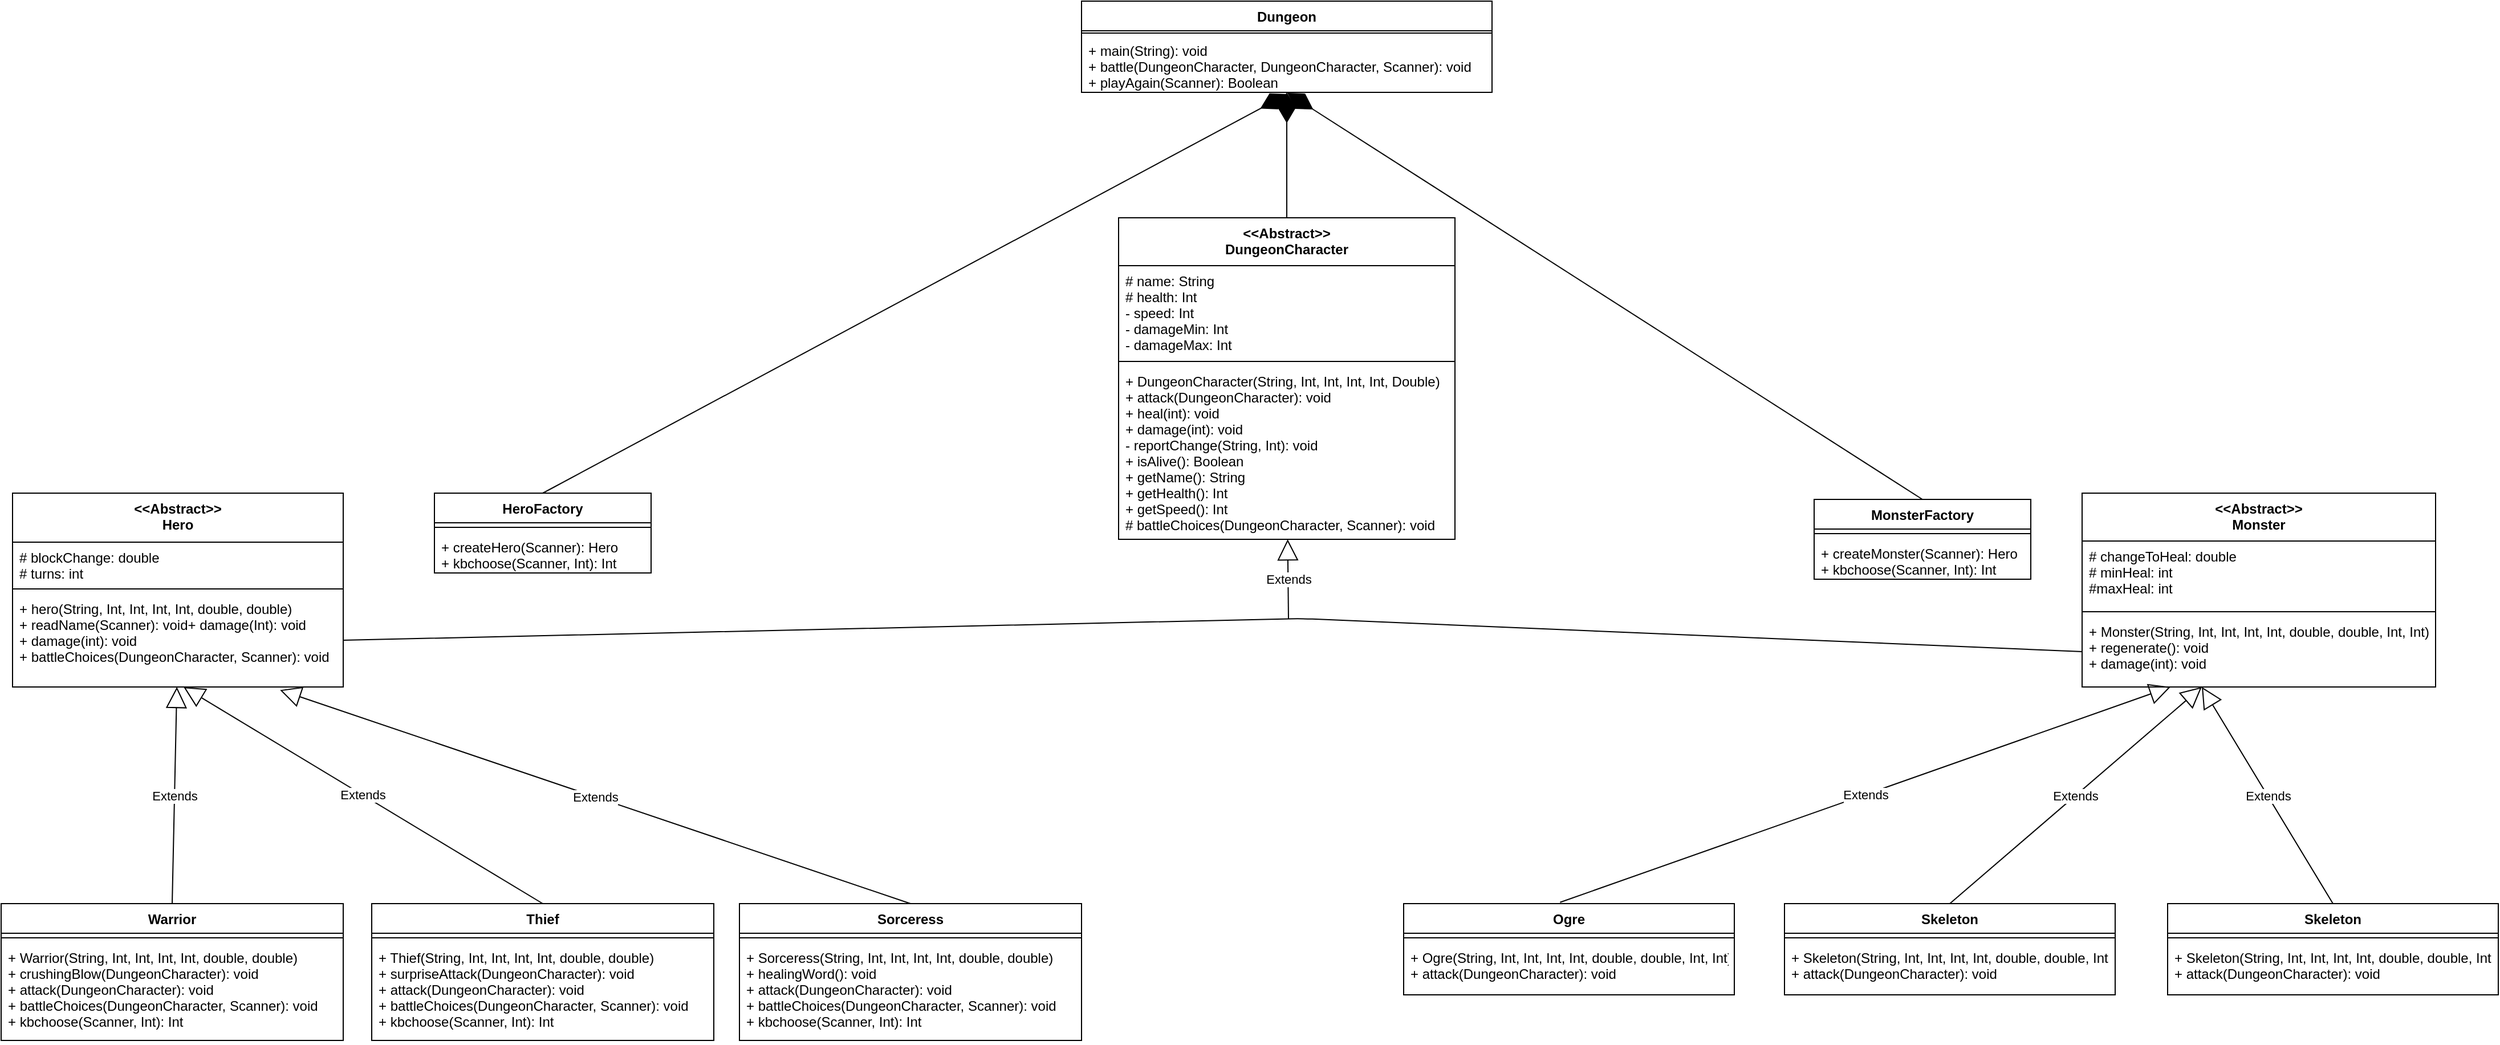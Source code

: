 <mxfile version="12.2.9" type="github" pages="1"><diagram id="sV3SKE_IIjsxvVKE6YBT" name="Page-1"><mxGraphModel dx="4180" dy="1369" grid="1" gridSize="10" guides="1" tooltips="1" connect="1" arrows="1" fold="1" page="1" pageScale="1" pageWidth="850" pageHeight="1100" math="0" shadow="0"><root><mxCell id="0"/><mxCell id="1" parent="0"/><mxCell id="hXJLHhJ9virQ9G_ziZrE-2" value="Dungeon" style="swimlane;fontStyle=1;align=center;verticalAlign=top;childLayout=stackLayout;horizontal=1;startSize=26;horizontalStack=0;resizeParent=1;resizeParentMax=0;resizeLast=0;collapsible=1;marginBottom=0;" vertex="1" parent="1"><mxGeometry x="-662.5" y="70" width="360" height="80" as="geometry"/></mxCell><mxCell id="hXJLHhJ9virQ9G_ziZrE-4" value="" style="line;strokeWidth=1;fillColor=none;align=center;verticalAlign=middle;spacingTop=-1;spacingLeft=3;spacingRight=3;rotatable=0;labelPosition=right;points=[];portConstraint=eastwest;" vertex="1" parent="hXJLHhJ9virQ9G_ziZrE-2"><mxGeometry y="26" width="360" height="4" as="geometry"/></mxCell><mxCell id="hXJLHhJ9virQ9G_ziZrE-5" value="+ main(String): void&#xA;+ battle(DungeonCharacter, DungeonCharacter, Scanner): void&#xA;+ playAgain(Scanner): Boolean" style="text;strokeColor=none;fillColor=none;align=left;verticalAlign=top;spacingLeft=4;spacingRight=4;overflow=hidden;rotatable=0;points=[[0,0.5],[1,0.5]];portConstraint=eastwest;" vertex="1" parent="hXJLHhJ9virQ9G_ziZrE-2"><mxGeometry y="30" width="360" height="50" as="geometry"/></mxCell><mxCell id="hXJLHhJ9virQ9G_ziZrE-6" value="&lt;&lt;Abstract&gt;&gt;&#xA;DungeonCharacter" style="swimlane;fontStyle=1;align=center;verticalAlign=top;childLayout=stackLayout;horizontal=1;startSize=42;horizontalStack=0;resizeParent=1;resizeParentMax=0;resizeLast=0;collapsible=1;marginBottom=0;" vertex="1" parent="1"><mxGeometry x="-630" y="260" width="295" height="282" as="geometry"/></mxCell><mxCell id="hXJLHhJ9virQ9G_ziZrE-7" value="# name: String&#xA;# health: Int&#xA;- speed: Int&#xA;- damageMin: Int&#xA;- damageMax: Int&#xA;" style="text;strokeColor=none;fillColor=none;align=left;verticalAlign=top;spacingLeft=4;spacingRight=4;overflow=hidden;rotatable=0;points=[[0,0.5],[1,0.5]];portConstraint=eastwest;" vertex="1" parent="hXJLHhJ9virQ9G_ziZrE-6"><mxGeometry y="42" width="295" height="80" as="geometry"/></mxCell><mxCell id="hXJLHhJ9virQ9G_ziZrE-8" value="" style="line;strokeWidth=1;fillColor=none;align=left;verticalAlign=middle;spacingTop=-1;spacingLeft=3;spacingRight=3;rotatable=0;labelPosition=right;points=[];portConstraint=eastwest;" vertex="1" parent="hXJLHhJ9virQ9G_ziZrE-6"><mxGeometry y="122" width="295" height="8" as="geometry"/></mxCell><mxCell id="hXJLHhJ9virQ9G_ziZrE-9" value="+ DungeonCharacter(String, Int, Int, Int, Int, Double)&#xA;+ attack(DungeonCharacter): void&#xA;+ heal(int): void&#xA;+ damage(int): void&#xA;- reportChange(String, Int): void&#xA;+ isAlive(): Boolean&#xA;+ getName(): String&#xA;+ getHealth(): Int&#xA;+ getSpeed(): Int&#xA;# battleChoices(DungeonCharacter, Scanner): void&#xA;" style="text;strokeColor=none;fillColor=none;align=left;verticalAlign=top;spacingLeft=4;spacingRight=4;overflow=hidden;rotatable=0;points=[[0,0.5],[1,0.5]];portConstraint=eastwest;" vertex="1" parent="hXJLHhJ9virQ9G_ziZrE-6"><mxGeometry y="130" width="295" height="152" as="geometry"/></mxCell><mxCell id="hXJLHhJ9virQ9G_ziZrE-11" value="&lt;&lt;Abstract&gt;&gt;&#xA;Hero" style="swimlane;fontStyle=1;align=center;verticalAlign=top;childLayout=stackLayout;horizontal=1;startSize=43;horizontalStack=0;resizeParent=1;resizeParentMax=0;resizeLast=0;collapsible=1;marginBottom=0;" vertex="1" parent="1"><mxGeometry x="-1600" y="501.5" width="290" height="170" as="geometry"/></mxCell><mxCell id="hXJLHhJ9virQ9G_ziZrE-12" value="# blockChange: double&#xA;# turns: int&#xA;" style="text;strokeColor=none;fillColor=none;align=left;verticalAlign=top;spacingLeft=4;spacingRight=4;overflow=hidden;rotatable=0;points=[[0,0.5],[1,0.5]];portConstraint=eastwest;" vertex="1" parent="hXJLHhJ9virQ9G_ziZrE-11"><mxGeometry y="43" width="290" height="37" as="geometry"/></mxCell><mxCell id="hXJLHhJ9virQ9G_ziZrE-13" value="" style="line;strokeWidth=1;fillColor=none;align=left;verticalAlign=middle;spacingTop=-1;spacingLeft=3;spacingRight=3;rotatable=0;labelPosition=right;points=[];portConstraint=eastwest;" vertex="1" parent="hXJLHhJ9virQ9G_ziZrE-11"><mxGeometry y="80" width="290" height="8" as="geometry"/></mxCell><mxCell id="hXJLHhJ9virQ9G_ziZrE-14" value="+ hero(String, Int, Int, Int, Int, double, double)&#xA;+ readName(Scanner): void+ damage(Int): void&#xA;+ damage(int): void&#xA;+ battleChoices(DungeonCharacter, Scanner): void&#xA;" style="text;strokeColor=none;fillColor=none;align=left;verticalAlign=top;spacingLeft=4;spacingRight=4;overflow=hidden;rotatable=0;points=[[0,0.5],[1,0.5]];portConstraint=eastwest;" vertex="1" parent="hXJLHhJ9virQ9G_ziZrE-11"><mxGeometry y="88" width="290" height="82" as="geometry"/></mxCell><mxCell id="hXJLHhJ9virQ9G_ziZrE-15" value="&lt;&lt;Abstract&gt;&gt;&#xA;Monster" style="swimlane;fontStyle=1;align=center;verticalAlign=top;childLayout=stackLayout;horizontal=1;startSize=42;horizontalStack=0;resizeParent=1;resizeParentMax=0;resizeLast=0;collapsible=1;marginBottom=0;" vertex="1" parent="1"><mxGeometry x="215" y="501.5" width="310" height="170" as="geometry"/></mxCell><mxCell id="hXJLHhJ9virQ9G_ziZrE-16" value="# changeToHeal: double&#xA;# minHeal: int&#xA;#maxHeal: int&#xA;" style="text;strokeColor=none;fillColor=none;align=left;verticalAlign=top;spacingLeft=4;spacingRight=4;overflow=hidden;rotatable=0;points=[[0,0.5],[1,0.5]];portConstraint=eastwest;" vertex="1" parent="hXJLHhJ9virQ9G_ziZrE-15"><mxGeometry y="42" width="310" height="58" as="geometry"/></mxCell><mxCell id="hXJLHhJ9virQ9G_ziZrE-17" value="" style="line;strokeWidth=1;fillColor=none;align=left;verticalAlign=middle;spacingTop=-1;spacingLeft=3;spacingRight=3;rotatable=0;labelPosition=right;points=[];portConstraint=eastwest;" vertex="1" parent="hXJLHhJ9virQ9G_ziZrE-15"><mxGeometry y="100" width="310" height="8" as="geometry"/></mxCell><mxCell id="hXJLHhJ9virQ9G_ziZrE-18" value="+ Monster(String, Int, Int, Int, Int, double, double, Int, Int)&#xA;+ regenerate(): void&#xA;+ damage(int): void&#xA;" style="text;strokeColor=none;fillColor=none;align=left;verticalAlign=top;spacingLeft=4;spacingRight=4;overflow=hidden;rotatable=0;points=[[0,0.5],[1,0.5]];portConstraint=eastwest;" vertex="1" parent="hXJLHhJ9virQ9G_ziZrE-15"><mxGeometry y="108" width="310" height="62" as="geometry"/></mxCell><mxCell id="hXJLHhJ9virQ9G_ziZrE-23" value="Warrior" style="swimlane;fontStyle=1;align=center;verticalAlign=top;childLayout=stackLayout;horizontal=1;startSize=26;horizontalStack=0;resizeParent=1;resizeParentMax=0;resizeLast=0;collapsible=1;marginBottom=0;" vertex="1" parent="1"><mxGeometry x="-1610" y="861.5" width="300" height="120" as="geometry"/></mxCell><mxCell id="hXJLHhJ9virQ9G_ziZrE-25" value="" style="line;strokeWidth=1;fillColor=none;align=left;verticalAlign=middle;spacingTop=-1;spacingLeft=3;spacingRight=3;rotatable=0;labelPosition=right;points=[];portConstraint=eastwest;" vertex="1" parent="hXJLHhJ9virQ9G_ziZrE-23"><mxGeometry y="26" width="300" height="8" as="geometry"/></mxCell><mxCell id="hXJLHhJ9virQ9G_ziZrE-26" value="+ Warrior(String, Int, Int, Int, Int, double, double)&#xA;+ crushingBlow(DungeonCharacter): void&#xA;+ attack(DungeonCharacter): void&#xA;+ battleChoices(DungeonCharacter, Scanner): void&#xA;+ kbchoose(Scanner, Int): Int&#xA;" style="text;strokeColor=none;fillColor=none;align=left;verticalAlign=top;spacingLeft=4;spacingRight=4;overflow=hidden;rotatable=0;points=[[0,0.5],[1,0.5]];portConstraint=eastwest;" vertex="1" parent="hXJLHhJ9virQ9G_ziZrE-23"><mxGeometry y="34" width="300" height="86" as="geometry"/></mxCell><mxCell id="hXJLHhJ9virQ9G_ziZrE-28" value="Sorceress" style="swimlane;fontStyle=1;align=center;verticalAlign=top;childLayout=stackLayout;horizontal=1;startSize=26;horizontalStack=0;resizeParent=1;resizeParentMax=0;resizeLast=0;collapsible=1;marginBottom=0;" vertex="1" parent="1"><mxGeometry x="-962.5" y="861.5" width="300" height="120" as="geometry"/></mxCell><mxCell id="hXJLHhJ9virQ9G_ziZrE-29" value="" style="line;strokeWidth=1;fillColor=none;align=left;verticalAlign=middle;spacingTop=-1;spacingLeft=3;spacingRight=3;rotatable=0;labelPosition=right;points=[];portConstraint=eastwest;" vertex="1" parent="hXJLHhJ9virQ9G_ziZrE-28"><mxGeometry y="26" width="300" height="8" as="geometry"/></mxCell><mxCell id="hXJLHhJ9virQ9G_ziZrE-30" value="+ Sorceress(String, Int, Int, Int, Int, double, double)&#xA;+ healingWord(): void&#xA;+ attack(DungeonCharacter): void&#xA;+ battleChoices(DungeonCharacter, Scanner): void&#xA;+ kbchoose(Scanner, Int): Int&#xA;" style="text;strokeColor=none;fillColor=none;align=left;verticalAlign=top;spacingLeft=4;spacingRight=4;overflow=hidden;rotatable=0;points=[[0,0.5],[1,0.5]];portConstraint=eastwest;" vertex="1" parent="hXJLHhJ9virQ9G_ziZrE-28"><mxGeometry y="34" width="300" height="86" as="geometry"/></mxCell><mxCell id="hXJLHhJ9virQ9G_ziZrE-31" value="Thief" style="swimlane;fontStyle=1;align=center;verticalAlign=top;childLayout=stackLayout;horizontal=1;startSize=26;horizontalStack=0;resizeParent=1;resizeParentMax=0;resizeLast=0;collapsible=1;marginBottom=0;" vertex="1" parent="1"><mxGeometry x="-1285" y="861.5" width="300" height="120" as="geometry"/></mxCell><mxCell id="hXJLHhJ9virQ9G_ziZrE-32" value="" style="line;strokeWidth=1;fillColor=none;align=left;verticalAlign=middle;spacingTop=-1;spacingLeft=3;spacingRight=3;rotatable=0;labelPosition=right;points=[];portConstraint=eastwest;" vertex="1" parent="hXJLHhJ9virQ9G_ziZrE-31"><mxGeometry y="26" width="300" height="8" as="geometry"/></mxCell><mxCell id="hXJLHhJ9virQ9G_ziZrE-33" value="+ Thief(String, Int, Int, Int, Int, double, double)&#xA;+ surpriseAttack(DungeonCharacter): void&#xA;+ attack(DungeonCharacter): void&#xA;+ battleChoices(DungeonCharacter, Scanner): void&#xA;+ kbchoose(Scanner, Int): Int&#xA;" style="text;strokeColor=none;fillColor=none;align=left;verticalAlign=top;spacingLeft=4;spacingRight=4;overflow=hidden;rotatable=0;points=[[0,0.5],[1,0.5]];portConstraint=eastwest;" vertex="1" parent="hXJLHhJ9virQ9G_ziZrE-31"><mxGeometry y="34" width="300" height="86" as="geometry"/></mxCell><mxCell id="hXJLHhJ9virQ9G_ziZrE-38" value="Ogre" style="swimlane;fontStyle=1;align=center;verticalAlign=top;childLayout=stackLayout;horizontal=1;startSize=26;horizontalStack=0;resizeParent=1;resizeParentMax=0;resizeLast=0;collapsible=1;marginBottom=0;" vertex="1" parent="1"><mxGeometry x="-380" y="861.5" width="290" height="80" as="geometry"/></mxCell><mxCell id="hXJLHhJ9virQ9G_ziZrE-40" value="" style="line;strokeWidth=1;fillColor=none;align=left;verticalAlign=middle;spacingTop=-1;spacingLeft=3;spacingRight=3;rotatable=0;labelPosition=right;points=[];portConstraint=eastwest;" vertex="1" parent="hXJLHhJ9virQ9G_ziZrE-38"><mxGeometry y="26" width="290" height="8" as="geometry"/></mxCell><mxCell id="hXJLHhJ9virQ9G_ziZrE-41" value="+ Ogre(String, Int, Int, Int, Int, double, double, Int, Int)&#xA;+ attack(DungeonCharacter): void&#xA;" style="text;strokeColor=none;fillColor=none;align=left;verticalAlign=top;spacingLeft=4;spacingRight=4;overflow=hidden;rotatable=0;points=[[0,0.5],[1,0.5]];portConstraint=eastwest;" vertex="1" parent="hXJLHhJ9virQ9G_ziZrE-38"><mxGeometry y="34" width="290" height="46" as="geometry"/></mxCell><mxCell id="hXJLHhJ9virQ9G_ziZrE-43" value="Skeleton" style="swimlane;fontStyle=1;align=center;verticalAlign=top;childLayout=stackLayout;horizontal=1;startSize=26;horizontalStack=0;resizeParent=1;resizeParentMax=0;resizeLast=0;collapsible=1;marginBottom=0;" vertex="1" parent="1"><mxGeometry x="-46" y="861.5" width="290" height="80" as="geometry"/></mxCell><mxCell id="hXJLHhJ9virQ9G_ziZrE-44" value="" style="line;strokeWidth=1;fillColor=none;align=left;verticalAlign=middle;spacingTop=-1;spacingLeft=3;spacingRight=3;rotatable=0;labelPosition=right;points=[];portConstraint=eastwest;" vertex="1" parent="hXJLHhJ9virQ9G_ziZrE-43"><mxGeometry y="26" width="290" height="8" as="geometry"/></mxCell><mxCell id="hXJLHhJ9virQ9G_ziZrE-45" value="+ Skeleton(String, Int, Int, Int, Int, double, double, Int, Int)&#xA;+ attack(DungeonCharacter): void&#xA;" style="text;strokeColor=none;fillColor=none;align=left;verticalAlign=top;spacingLeft=4;spacingRight=4;overflow=hidden;rotatable=0;points=[[0,0.5],[1,0.5]];portConstraint=eastwest;" vertex="1" parent="hXJLHhJ9virQ9G_ziZrE-43"><mxGeometry y="34" width="290" height="46" as="geometry"/></mxCell><mxCell id="hXJLHhJ9virQ9G_ziZrE-46" value="Skeleton" style="swimlane;fontStyle=1;align=center;verticalAlign=top;childLayout=stackLayout;horizontal=1;startSize=26;horizontalStack=0;resizeParent=1;resizeParentMax=0;resizeLast=0;collapsible=1;marginBottom=0;" vertex="1" parent="1"><mxGeometry x="290" y="861.5" width="290" height="80" as="geometry"/></mxCell><mxCell id="hXJLHhJ9virQ9G_ziZrE-47" value="" style="line;strokeWidth=1;fillColor=none;align=left;verticalAlign=middle;spacingTop=-1;spacingLeft=3;spacingRight=3;rotatable=0;labelPosition=right;points=[];portConstraint=eastwest;" vertex="1" parent="hXJLHhJ9virQ9G_ziZrE-46"><mxGeometry y="26" width="290" height="8" as="geometry"/></mxCell><mxCell id="hXJLHhJ9virQ9G_ziZrE-48" value="+ Skeleton(String, Int, Int, Int, Int, double, double, Int, Int)&#xA;+ attack(DungeonCharacter): void&#xA;" style="text;strokeColor=none;fillColor=none;align=left;verticalAlign=top;spacingLeft=4;spacingRight=4;overflow=hidden;rotatable=0;points=[[0,0.5],[1,0.5]];portConstraint=eastwest;" vertex="1" parent="hXJLHhJ9virQ9G_ziZrE-46"><mxGeometry y="34" width="290" height="46" as="geometry"/></mxCell><mxCell id="hXJLHhJ9virQ9G_ziZrE-49" value="HeroFactory" style="swimlane;fontStyle=1;align=center;verticalAlign=top;childLayout=stackLayout;horizontal=1;startSize=26;horizontalStack=0;resizeParent=1;resizeParentMax=0;resizeLast=0;collapsible=1;marginBottom=0;" vertex="1" parent="1"><mxGeometry x="-1230" y="501.5" width="190" height="70" as="geometry"/></mxCell><mxCell id="hXJLHhJ9virQ9G_ziZrE-51" value="" style="line;strokeWidth=1;fillColor=none;align=left;verticalAlign=middle;spacingTop=-1;spacingLeft=3;spacingRight=3;rotatable=0;labelPosition=right;points=[];portConstraint=eastwest;" vertex="1" parent="hXJLHhJ9virQ9G_ziZrE-49"><mxGeometry y="26" width="190" height="8" as="geometry"/></mxCell><mxCell id="hXJLHhJ9virQ9G_ziZrE-52" value="+ createHero(Scanner): Hero&#xA;+ kbchoose(Scanner, Int): Int&#xA;" style="text;strokeColor=none;fillColor=none;align=left;verticalAlign=top;spacingLeft=4;spacingRight=4;overflow=hidden;rotatable=0;points=[[0,0.5],[1,0.5]];portConstraint=eastwest;" vertex="1" parent="hXJLHhJ9virQ9G_ziZrE-49"><mxGeometry y="34" width="190" height="36" as="geometry"/></mxCell><mxCell id="hXJLHhJ9virQ9G_ziZrE-60" value="MonsterFactory" style="swimlane;fontStyle=1;align=center;verticalAlign=top;childLayout=stackLayout;horizontal=1;startSize=26;horizontalStack=0;resizeParent=1;resizeParentMax=0;resizeLast=0;collapsible=1;marginBottom=0;" vertex="1" parent="1"><mxGeometry x="-20" y="507" width="190" height="70" as="geometry"/></mxCell><mxCell id="hXJLHhJ9virQ9G_ziZrE-61" value="" style="line;strokeWidth=1;fillColor=none;align=left;verticalAlign=middle;spacingTop=-1;spacingLeft=3;spacingRight=3;rotatable=0;labelPosition=right;points=[];portConstraint=eastwest;" vertex="1" parent="hXJLHhJ9virQ9G_ziZrE-60"><mxGeometry y="26" width="190" height="8" as="geometry"/></mxCell><mxCell id="hXJLHhJ9virQ9G_ziZrE-62" value="+ createMonster(Scanner): Hero&#xA;+ kbchoose(Scanner, Int): Int&#xA;" style="text;strokeColor=none;fillColor=none;align=left;verticalAlign=top;spacingLeft=4;spacingRight=4;overflow=hidden;rotatable=0;points=[[0,0.5],[1,0.5]];portConstraint=eastwest;" vertex="1" parent="hXJLHhJ9virQ9G_ziZrE-60"><mxGeometry y="34" width="190" height="36" as="geometry"/></mxCell><mxCell id="hXJLHhJ9virQ9G_ziZrE-63" value="" style="endArrow=diamondThin;endFill=1;endSize=24;html=1;entryX=0.5;entryY=1;entryDx=0;entryDy=0;exitX=0.5;exitY=0;exitDx=0;exitDy=0;" edge="1" parent="1" source="hXJLHhJ9virQ9G_ziZrE-6" target="hXJLHhJ9virQ9G_ziZrE-2"><mxGeometry width="160" relative="1" as="geometry"><mxPoint x="-642.5" y="181.5" as="sourcePoint"/><mxPoint x="-470" y="171.5" as="targetPoint"/></mxGeometry></mxCell><mxCell id="hXJLHhJ9virQ9G_ziZrE-64" value="" style="endArrow=diamondThin;endFill=1;endSize=24;html=1;exitX=0.5;exitY=0;exitDx=0;exitDy=0;" edge="1" parent="1" source="hXJLHhJ9virQ9G_ziZrE-60"><mxGeometry width="160" relative="1" as="geometry"><mxPoint x="-472.5" y="270" as="sourcePoint"/><mxPoint x="-482" y="150.5" as="targetPoint"/></mxGeometry></mxCell><mxCell id="hXJLHhJ9virQ9G_ziZrE-65" value="" style="endArrow=diamondThin;endFill=1;endSize=24;html=1;exitX=0.5;exitY=0;exitDx=0;exitDy=0;" edge="1" parent="1" source="hXJLHhJ9virQ9G_ziZrE-49"><mxGeometry width="160" relative="1" as="geometry"><mxPoint x="-462.5" y="280" as="sourcePoint"/><mxPoint x="-482" y="151.5" as="targetPoint"/></mxGeometry></mxCell><mxCell id="hXJLHhJ9virQ9G_ziZrE-66" value="Extends" style="endArrow=block;endSize=16;endFill=0;html=1;exitX=0.5;exitY=0;exitDx=0;exitDy=0;" edge="1" parent="1" source="hXJLHhJ9virQ9G_ziZrE-23" target="hXJLHhJ9virQ9G_ziZrE-14"><mxGeometry width="160" relative="1" as="geometry"><mxPoint x="-1455" y="831.5" as="sourcePoint"/><mxPoint x="-1295" y="831.5" as="targetPoint"/></mxGeometry></mxCell><mxCell id="hXJLHhJ9virQ9G_ziZrE-67" value="Extends" style="endArrow=block;endSize=16;endFill=0;html=1;exitX=0.5;exitY=0;exitDx=0;exitDy=0;" edge="1" parent="1" source="hXJLHhJ9virQ9G_ziZrE-31"><mxGeometry width="160" relative="1" as="geometry"><mxPoint x="-1450" y="861.5" as="sourcePoint"/><mxPoint x="-1450" y="671.5" as="targetPoint"/></mxGeometry></mxCell><mxCell id="hXJLHhJ9virQ9G_ziZrE-68" value="Extends" style="endArrow=block;endSize=16;endFill=0;html=1;exitX=0.5;exitY=0;exitDx=0;exitDy=0;entryX=0.809;entryY=1.033;entryDx=0;entryDy=0;entryPerimeter=0;" edge="1" parent="1" source="hXJLHhJ9virQ9G_ziZrE-28" target="hXJLHhJ9virQ9G_ziZrE-14"><mxGeometry width="160" relative="1" as="geometry"><mxPoint x="-1440" y="881.5" as="sourcePoint"/><mxPoint x="-1460" y="671.5" as="targetPoint"/></mxGeometry></mxCell><mxCell id="hXJLHhJ9virQ9G_ziZrE-69" value="Extends" style="endArrow=block;endSize=16;endFill=0;html=1;exitX=0.473;exitY=-0.014;exitDx=0;exitDy=0;entryX=0.25;entryY=1;entryDx=0;entryDy=0;exitPerimeter=0;" edge="1" parent="1" source="hXJLHhJ9virQ9G_ziZrE-38" target="hXJLHhJ9virQ9G_ziZrE-15"><mxGeometry width="160" relative="1" as="geometry"><mxPoint x="-450.0" y="861.5" as="sourcePoint"/><mxPoint x="-445.887" y="671.5" as="targetPoint"/></mxGeometry></mxCell><mxCell id="hXJLHhJ9virQ9G_ziZrE-70" value="Extends" style="endArrow=block;endSize=16;endFill=0;html=1;exitX=0.5;exitY=0;exitDx=0;exitDy=0;" edge="1" parent="1" source="hXJLHhJ9virQ9G_ziZrE-43"><mxGeometry width="160" relative="1" as="geometry"><mxPoint x="240.0" y="901.5" as="sourcePoint"/><mxPoint x="320" y="671.5" as="targetPoint"/></mxGeometry></mxCell><mxCell id="hXJLHhJ9virQ9G_ziZrE-71" value="Extends" style="endArrow=block;endSize=16;endFill=0;html=1;exitX=0.5;exitY=0;exitDx=0;exitDy=0;" edge="1" parent="1" source="hXJLHhJ9virQ9G_ziZrE-46"><mxGeometry width="160" relative="1" as="geometry"><mxPoint x="460.0" y="874.5" as="sourcePoint"/><mxPoint x="320" y="671.5" as="targetPoint"/></mxGeometry></mxCell><mxCell id="hXJLHhJ9virQ9G_ziZrE-74" value="Extends" style="endArrow=block;endSize=16;endFill=0;html=1;" edge="1" parent="1" target="hXJLHhJ9virQ9G_ziZrE-9"><mxGeometry width="160" relative="1" as="geometry"><mxPoint x="-481" y="611.5" as="sourcePoint"/><mxPoint x="-1295.65" y="621.804" as="targetPoint"/></mxGeometry></mxCell><mxCell id="hXJLHhJ9virQ9G_ziZrE-76" value="" style="endArrow=none;endFill=0;endSize=24;html=1;strokeColor=#000000;exitX=1;exitY=0.5;exitDx=0;exitDy=0;entryX=0;entryY=0.5;entryDx=0;entryDy=0;" edge="1" parent="1" source="hXJLHhJ9virQ9G_ziZrE-14" target="hXJLHhJ9virQ9G_ziZrE-18"><mxGeometry width="160" relative="1" as="geometry"><mxPoint x="-1070" y="731.5" as="sourcePoint"/><mxPoint x="50" y="641.5" as="targetPoint"/><Array as="points"><mxPoint x="-470" y="611.5"/></Array></mxGeometry></mxCell></root></mxGraphModel></diagram></mxfile>